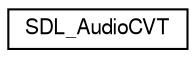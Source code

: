 digraph "Graphical Class Hierarchy"
{
  edge [fontname="FreeSans",fontsize="10",labelfontname="FreeSans",labelfontsize="10"];
  node [fontname="FreeSans",fontsize="10",shape=record];
  rankdir="LR";
  Node1 [label="SDL_AudioCVT",height=0.2,width=0.4,color="black", fillcolor="white", style="filled",URL="$d1/d4b/struct_s_d_l___audio_c_v_t.html"];
}
